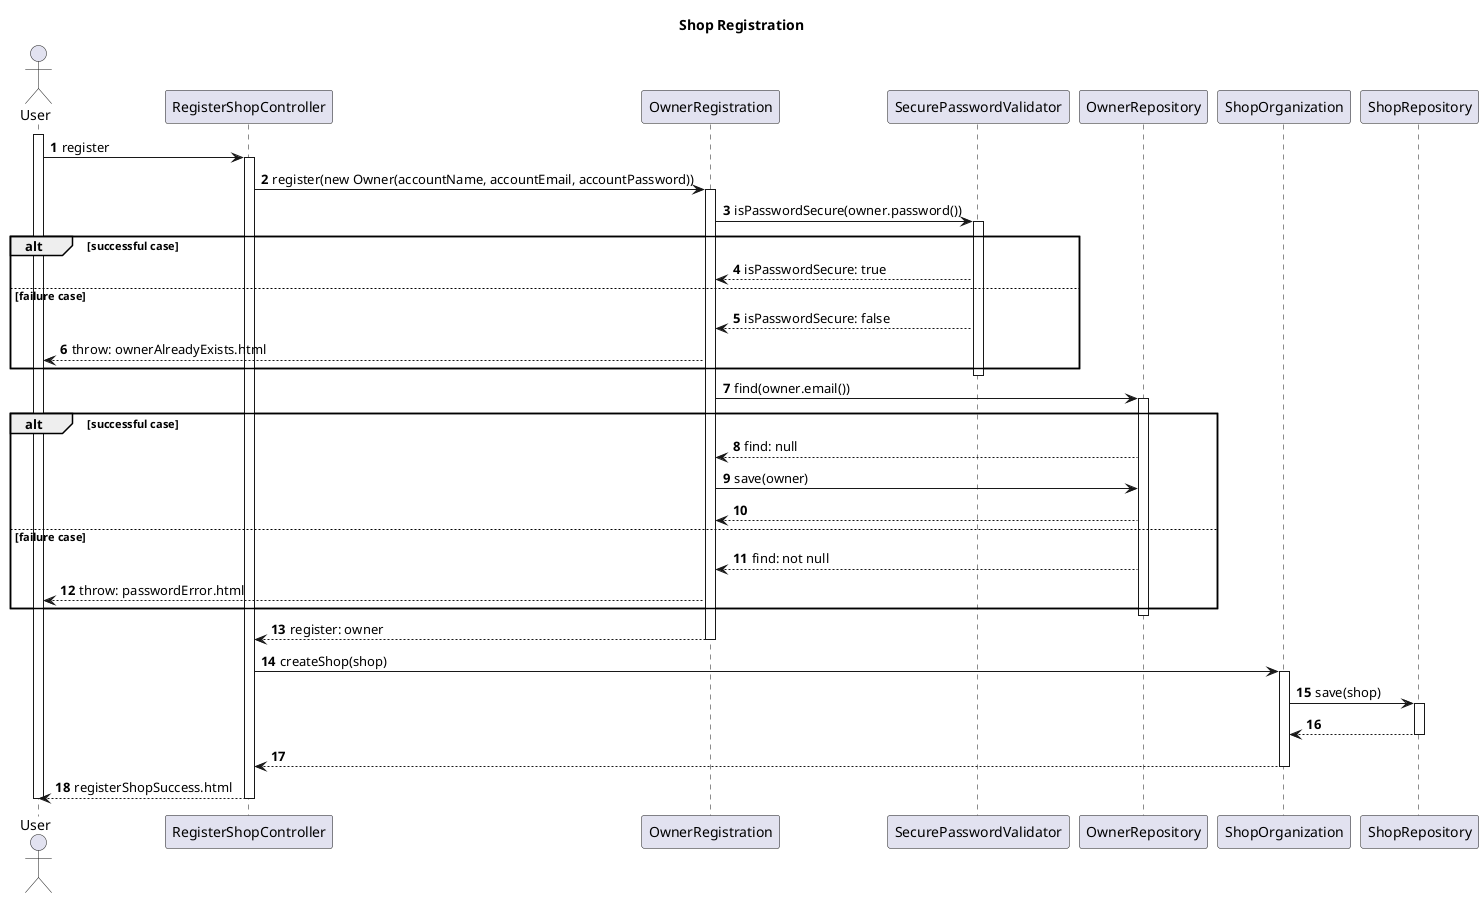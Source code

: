@startuml
'https://plantuml.com/sequence-diagram

autonumber
title Shop Registration
actor User

activate User
User -> RegisterShopController: register
activate RegisterShopController
RegisterShopController -> OwnerRegistration: register(new Owner(accountName, accountEmail, accountPassword))
activate OwnerRegistration
OwnerRegistration -> SecurePasswordValidator: isPasswordSecure(owner.password())
activate SecurePasswordValidator
alt successful case
    OwnerRegistration <-- SecurePasswordValidator: isPasswordSecure: true
else failure case
    OwnerRegistration <-- SecurePasswordValidator: isPasswordSecure: false
    User <-- OwnerRegistration: throw: ownerAlreadyExists.html
end
deactivate SecurePasswordValidator
OwnerRegistration -> OwnerRepository: find(owner.email())
activate OwnerRepository
alt successful case
    OwnerRegistration <-- OwnerRepository: find: null
    OwnerRegistration -> OwnerRepository: save(owner)
    OwnerRegistration <-- OwnerRepository
else failure case
    OwnerRegistration <-- OwnerRepository: find: not null
    User <-- OwnerRegistration: throw: passwordError.html
end
deactivate OwnerRepository
RegisterShopController <-- OwnerRegistration: register: owner
deactivate OwnerRegistration
RegisterShopController -> ShopOrganization: createShop(shop)
activate ShopOrganization
ShopOrganization -> ShopRepository: save(shop)
activate ShopRepository
ShopOrganization <-- ShopRepository
deactivate ShopRepository
RegisterShopController <-- ShopOrganization
deactivate ShopOrganization
User <-- RegisterShopController: registerShopSuccess.html
deactivate RegisterShopController
deactivate User


'Alice -> Bob: Authentication Request
'Bob --> Alice: Authentication Response

'Alice -> Bob: Another authentication Request
'Alice <-- Bob: another authentication Response
@enduml